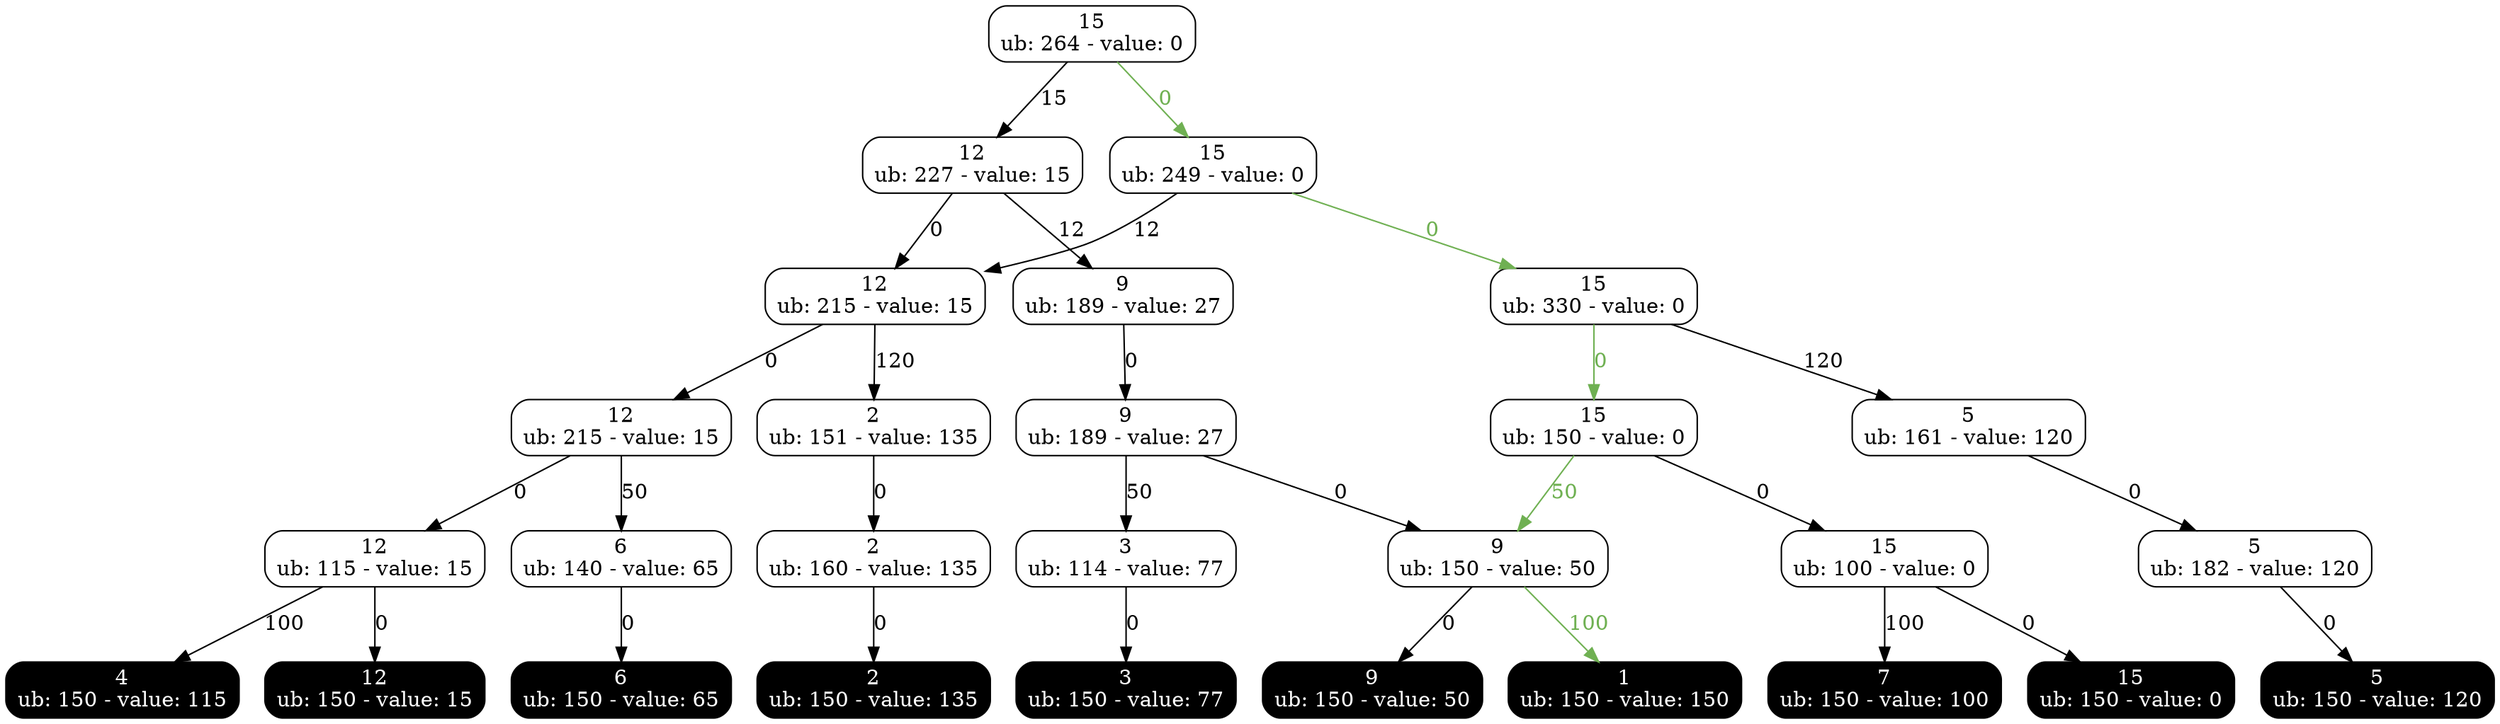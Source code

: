 digraph exact{
668386784 [label="15
ub: 264 - value: 0", style=rounded, shape=rectangle, tooltip="Exact node"];
1791741888 [label="12
ub: 227 - value: 15", style=rounded, shape=rectangle, tooltip="Exact node"];
2094548358 [label="15
ub: 249 - value: 0", style=rounded, shape=rectangle, tooltip="Exact node"];
455896770 [label="9
ub: 189 - value: 27", style=rounded, shape=rectangle, tooltip="Exact node"];
1880587981 [label="12
ub: 215 - value: 15", style=rounded, shape=rectangle, tooltip="Exact node"];
1198108795 [label="15
ub: 330 - value: 0", style=rounded, shape=rectangle, tooltip="Exact node"];
396873410 [label="2
ub: 151 - value: 135", style=rounded, shape=rectangle, tooltip="Exact node"];
1867750575 [label="5
ub: 161 - value: 120", style=rounded, shape=rectangle, tooltip="Exact node"];
1342443276 [label="9
ub: 189 - value: 27", style=rounded, shape=rectangle, tooltip="Exact node"];
1587487668 [label="12
ub: 215 - value: 15", style=rounded, shape=rectangle, tooltip="Exact node"];
932172204 [label="15
ub: 150 - value: 0", style=rounded, shape=rectangle, tooltip="Exact node"];
1848402763 [label="2
ub: 160 - value: 135", style=rounded, shape=rectangle, tooltip="Exact node"];
2121055098 [label="3
ub: 114 - value: 77", style=rounded, shape=rectangle, tooltip="Exact node"];
1896277646 [label="5
ub: 182 - value: 120", style=rounded, shape=rectangle, tooltip="Exact node"];
1702297201 [label="6
ub: 140 - value: 65", style=rounded, shape=rectangle, tooltip="Exact node"];
806353501 [label="9
ub: 150 - value: 50", style=rounded, shape=rectangle, tooltip="Exact node"];
1637070917 [label="12
ub: 115 - value: 15", style=rounded, shape=rectangle, tooltip="Exact node"];
205797316 [label="15
ub: 100 - value: 0", style=rounded, shape=rectangle, tooltip="Exact node"];
1066516207 [label="1
ub: 150 - value: 150", style=rounded, shape=rectangle, tooltip="Exact node", style="filled, rounded", shape=rectangle, color=black, fontcolor=white, tooltip="Terminal node"];
935044096 [label="2
ub: 150 - value: 135", style=rounded, shape=rectangle, tooltip="Exact node", style="filled, rounded", shape=rectangle, color=black, fontcolor=white, tooltip="Terminal node"];
625576447 [label="3
ub: 150 - value: 77", style=rounded, shape=rectangle, tooltip="Exact node", style="filled, rounded", shape=rectangle, color=black, fontcolor=white, tooltip="Terminal node"];
939047783 [label="4
ub: 150 - value: 115", style=rounded, shape=rectangle, tooltip="Exact node", style="filled, rounded", shape=rectangle, color=black, fontcolor=white, tooltip="Terminal node"];
548246552 [label="5
ub: 150 - value: 120", style=rounded, shape=rectangle, tooltip="Exact node", style="filled, rounded", shape=rectangle, color=black, fontcolor=white, tooltip="Terminal node"];
1134517053 [label="6
ub: 150 - value: 65", style=rounded, shape=rectangle, tooltip="Exact node", style="filled, rounded", shape=rectangle, color=black, fontcolor=white, tooltip="Terminal node"];
1368884364 [label="7
ub: 150 - value: 100", style=rounded, shape=rectangle, tooltip="Exact node", style="filled, rounded", shape=rectangle, color=black, fontcolor=white, tooltip="Terminal node"];
772777427 [label="9
ub: 150 - value: 50", style=rounded, shape=rectangle, tooltip="Exact node", style="filled, rounded", shape=rectangle, color=black, fontcolor=white, tooltip="Terminal node"];
1751075886 [label="12
ub: 150 - value: 15", style=rounded, shape=rectangle, tooltip="Exact node", style="filled, rounded", shape=rectangle, color=black, fontcolor=white, tooltip="Terminal node"];
777874839 [label="15
ub: 150 - value: 0", style=rounded, shape=rectangle, tooltip="Exact node", style="filled, rounded", shape=rectangle, color=black, fontcolor=white, tooltip="Terminal node"];
1342443276 -> 2121055098 [label=50, tooltip="Decision: assign 1 to var 3"];
1342443276 -> 806353501 [label=0, tooltip="Decision: assign 0 to var 3"];
668386784 -> 2094548358 [label=0, tooltip="Decision: assign 0 to var 0", color="#6fb052", fontcolor="#6fb052"];
2094548358 -> 1198108795 [label=0, tooltip="Decision: assign 0 to var 1", color="#6fb052", fontcolor="#6fb052"];
205797316 -> 777874839 [label=0, tooltip="Decision: assign 0 to var 4"];
1198108795 -> 1867750575 [label=120, tooltip="Decision: assign 1 to var 2"];
205797316 -> 1368884364 [label=100, tooltip="Decision: assign 1 to var 4"];
1198108795 -> 932172204 [label=0, tooltip="Decision: assign 0 to var 2", color="#6fb052", fontcolor="#6fb052"];
455896770 -> 1342443276 [label=0, tooltip="Decision: assign 0 to var 2"];
1867750575 -> 1896277646 [label=0, tooltip="Decision: assign 0 to var 3"];
1587487668 -> 1702297201 [label=50, tooltip="Decision: assign 1 to var 3"];
932172204 -> 205797316 [label=0, tooltip="Decision: assign 0 to var 3"];
1637070917 -> 1751075886 [label=0, tooltip="Decision: assign 0 to var 4"];
2094548358 -> 1880587981 [label=12, tooltip="Decision: assign 1 to var 1"];
806353501 -> 772777427 [label=0, tooltip="Decision: assign 0 to var 4"];
1791741888 -> 1880587981 [label=0, tooltip="Decision: assign 0 to var 1"];
2121055098 -> 625576447 [label=0, tooltip="Decision: assign 0 to var 4"];
1637070917 -> 939047783 [label=100, tooltip="Decision: assign 1 to var 4"];
1896277646 -> 548246552 [label=0, tooltip="Decision: assign 0 to var 4"];
806353501 -> 1066516207 [label=100, tooltip="Decision: assign 1 to var 4", color="#6fb052", fontcolor="#6fb052"];
396873410 -> 1848402763 [label=0, tooltip="Decision: assign 0 to var 3"];
668386784 -> 1791741888 [label=15, tooltip="Decision: assign 1 to var 0"];
932172204 -> 806353501 [label=50, tooltip="Decision: assign 1 to var 3", color="#6fb052", fontcolor="#6fb052"];
1791741888 -> 455896770 [label=12, tooltip="Decision: assign 1 to var 1"];
1848402763 -> 935044096 [label=0, tooltip="Decision: assign 0 to var 4"];
1880587981 -> 396873410 [label=120, tooltip="Decision: assign 1 to var 2"];
1587487668 -> 1637070917 [label=0, tooltip="Decision: assign 0 to var 3"];
1880587981 -> 1587487668 [label=0, tooltip="Decision: assign 0 to var 2"];
1702297201 -> 1134517053 [label=0, tooltip="Decision: assign 0 to var 4"];
}